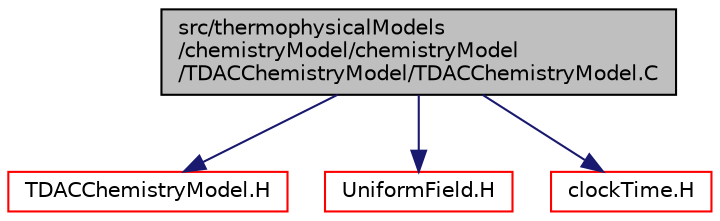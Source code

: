 digraph "src/thermophysicalModels/chemistryModel/chemistryModel/TDACChemistryModel/TDACChemistryModel.C"
{
  bgcolor="transparent";
  edge [fontname="Helvetica",fontsize="10",labelfontname="Helvetica",labelfontsize="10"];
  node [fontname="Helvetica",fontsize="10",shape=record];
  Node0 [label="src/thermophysicalModels\l/chemistryModel/chemistryModel\l/TDACChemistryModel/TDACChemistryModel.C",height=0.2,width=0.4,color="black", fillcolor="grey75", style="filled", fontcolor="black"];
  Node0 -> Node1 [color="midnightblue",fontsize="10",style="solid",fontname="Helvetica"];
  Node1 [label="TDACChemistryModel.H",height=0.2,width=0.4,color="red",URL="$a15953.html"];
  Node0 -> Node336 [color="midnightblue",fontsize="10",style="solid",fontname="Helvetica"];
  Node336 [label="UniformField.H",height=0.2,width=0.4,color="red",URL="$a10472.html"];
  Node0 -> Node338 [color="midnightblue",fontsize="10",style="solid",fontname="Helvetica"];
  Node338 [label="clockTime.H",height=0.2,width=0.4,color="red",URL="$a13739.html"];
}
